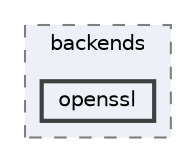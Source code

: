 digraph "C:/Users/LukeMabie/documents/Development/Password_Saver_Using_Django-master/venv/Lib/site-packages/cryptography/hazmat/backends/openssl"
{
 // LATEX_PDF_SIZE
  bgcolor="transparent";
  edge [fontname=Helvetica,fontsize=10,labelfontname=Helvetica,labelfontsize=10];
  node [fontname=Helvetica,fontsize=10,shape=box,height=0.2,width=0.4];
  compound=true
  subgraph clusterdir_8fb89f482d71152114a756c22097731e {
    graph [ bgcolor="#edf0f7", pencolor="grey50", label="backends", fontname=Helvetica,fontsize=10 style="filled,dashed", URL="dir_8fb89f482d71152114a756c22097731e.html",tooltip=""]
  dir_423bc21b11d163a7ef6fcc35b230180f [label="openssl", fillcolor="#edf0f7", color="grey25", style="filled,bold", URL="dir_423bc21b11d163a7ef6fcc35b230180f.html",tooltip=""];
  }
}
